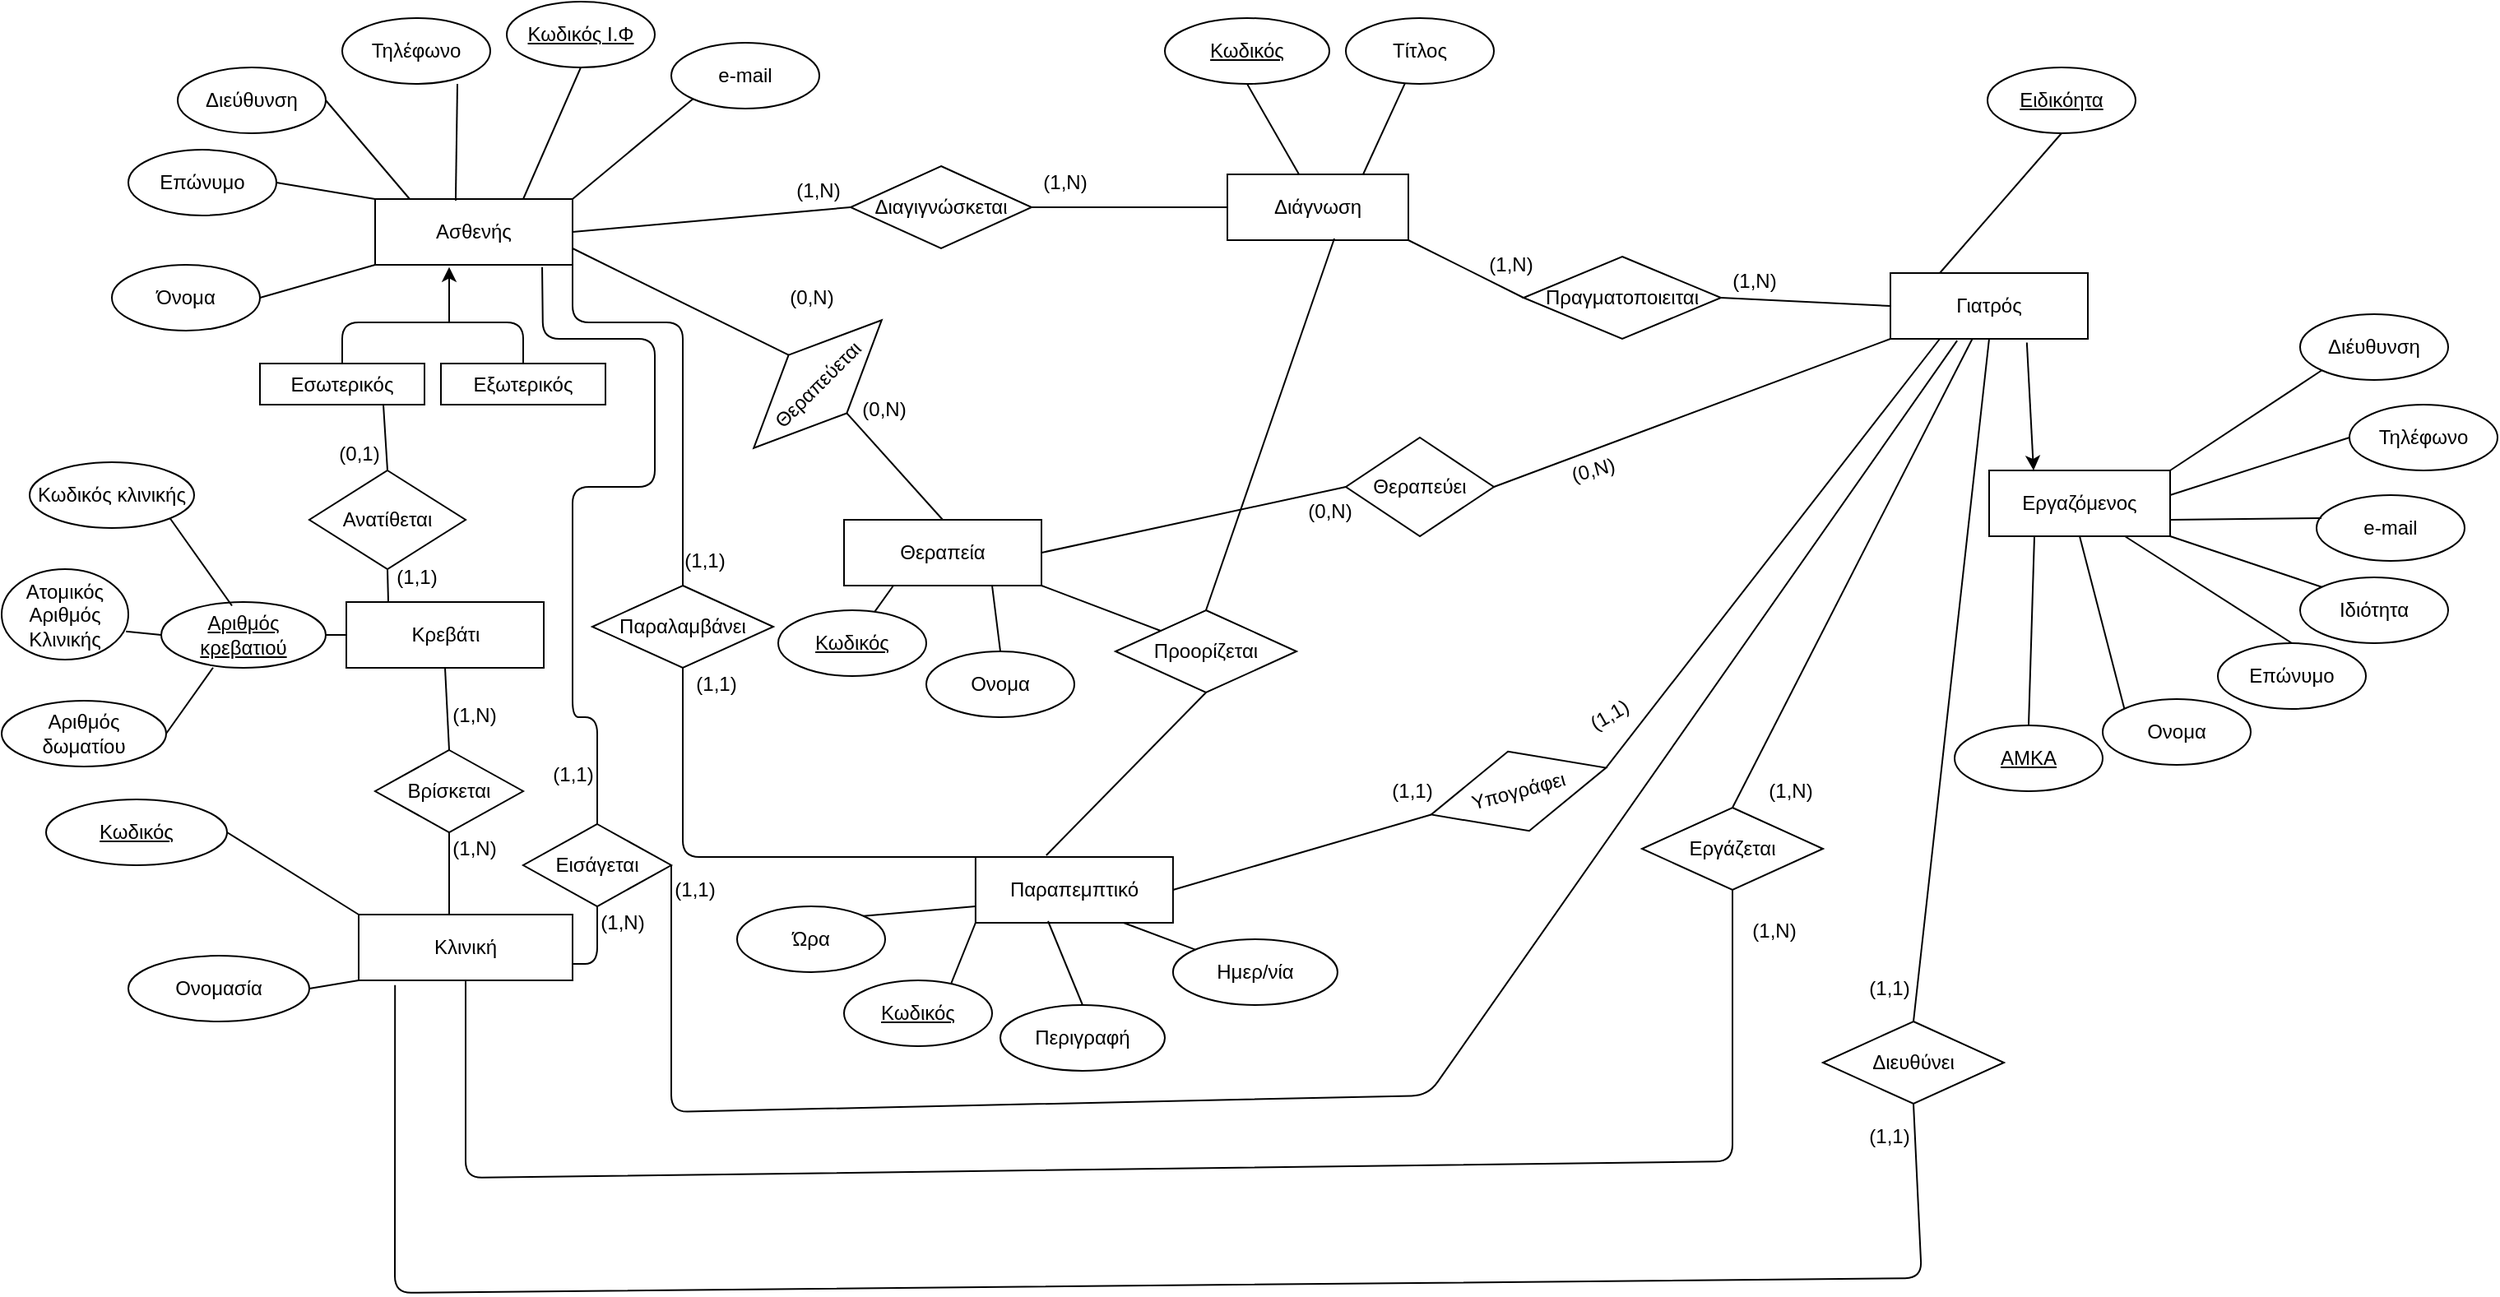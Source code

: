 <mxfile version="13.9.9" type="device"><diagram id="KdSnzuFxatJ9EgkzMt5b" name="Page-1"><mxGraphModel dx="2249" dy="822" grid="1" gridSize="10" guides="1" tooltips="1" connect="1" arrows="1" fold="1" page="1" pageScale="1" pageWidth="827" pageHeight="1169" math="0" shadow="0"><root><mxCell id="0"/><mxCell id="1" parent="0"/><mxCell id="qdHAC-e_ybK3BDeA6FQN-2" value="Κλινική" style="rounded=0;whiteSpace=wrap;html=1;" parent="1" vertex="1"><mxGeometry x="-610" y="700" width="130" height="40" as="geometry"/></mxCell><mxCell id="qdHAC-e_ybK3BDeA6FQN-3" value="Ονομασία" style="ellipse;whiteSpace=wrap;html=1;" parent="1" vertex="1"><mxGeometry x="-750" y="725" width="110" height="40" as="geometry"/></mxCell><mxCell id="qdHAC-e_ybK3BDeA6FQN-4" value="Κωδικός" style="ellipse;whiteSpace=wrap;html=1;fontStyle=4" parent="1" vertex="1"><mxGeometry x="-800" y="630" width="110" height="40" as="geometry"/></mxCell><mxCell id="qdHAC-e_ybK3BDeA6FQN-5" value="" style="endArrow=none;html=1;exitX=0;exitY=0;exitDx=0;exitDy=0;entryX=1;entryY=0.5;entryDx=0;entryDy=0;" parent="1" source="qdHAC-e_ybK3BDeA6FQN-2" target="qdHAC-e_ybK3BDeA6FQN-4" edge="1"><mxGeometry width="50" height="50" relative="1" as="geometry"><mxPoint x="-690" y="640" as="sourcePoint"/><mxPoint x="-640" y="590" as="targetPoint"/></mxGeometry></mxCell><mxCell id="qdHAC-e_ybK3BDeA6FQN-6" value="" style="endArrow=none;html=1;entryX=0;entryY=1;entryDx=0;entryDy=0;exitX=1;exitY=0.5;exitDx=0;exitDy=0;" parent="1" source="qdHAC-e_ybK3BDeA6FQN-3" target="qdHAC-e_ybK3BDeA6FQN-2" edge="1"><mxGeometry width="50" height="50" relative="1" as="geometry"><mxPoint x="-630.0" y="780" as="sourcePoint"/><mxPoint x="-595.05" y="785" as="targetPoint"/></mxGeometry></mxCell><mxCell id="qdHAC-e_ybK3BDeA6FQN-7" value="Ασθενής" style="rounded=0;whiteSpace=wrap;html=1;" parent="1" vertex="1"><mxGeometry x="-600" y="265" width="120" height="40" as="geometry"/></mxCell><mxCell id="qdHAC-e_ybK3BDeA6FQN-10" value="Όνομα" style="ellipse;whiteSpace=wrap;html=1;" parent="1" vertex="1"><mxGeometry x="-760" y="305" width="90" height="40" as="geometry"/></mxCell><mxCell id="qdHAC-e_ybK3BDeA6FQN-11" value="Επώνυμο" style="ellipse;whiteSpace=wrap;html=1;" parent="1" vertex="1"><mxGeometry x="-750" y="235" width="90" height="40" as="geometry"/></mxCell><mxCell id="qdHAC-e_ybK3BDeA6FQN-12" value="Διεύθυνση" style="ellipse;whiteSpace=wrap;html=1;" parent="1" vertex="1"><mxGeometry x="-720" y="185" width="90" height="40" as="geometry"/></mxCell><mxCell id="qdHAC-e_ybK3BDeA6FQN-13" value="Τηλέφωνο" style="ellipse;whiteSpace=wrap;html=1;" parent="1" vertex="1"><mxGeometry x="-620" y="155" width="90" height="40" as="geometry"/></mxCell><mxCell id="qdHAC-e_ybK3BDeA6FQN-14" value="" style="endArrow=none;html=1;exitX=1;exitY=0.5;exitDx=0;exitDy=0;" parent="1" source="qdHAC-e_ybK3BDeA6FQN-10" edge="1"><mxGeometry width="50" height="50" relative="1" as="geometry"><mxPoint x="-650" y="355" as="sourcePoint"/><mxPoint x="-600" y="305" as="targetPoint"/></mxGeometry></mxCell><mxCell id="qdHAC-e_ybK3BDeA6FQN-15" value="" style="endArrow=none;html=1;exitX=1;exitY=0.5;exitDx=0;exitDy=0;" parent="1" source="qdHAC-e_ybK3BDeA6FQN-11" edge="1"><mxGeometry width="50" height="50" relative="1" as="geometry"><mxPoint x="-650" y="315" as="sourcePoint"/><mxPoint x="-600" y="265" as="targetPoint"/></mxGeometry></mxCell><mxCell id="qdHAC-e_ybK3BDeA6FQN-16" value="" style="endArrow=none;html=1;exitX=0.175;exitY=0;exitDx=0;exitDy=0;exitPerimeter=0;" parent="1" source="qdHAC-e_ybK3BDeA6FQN-7" edge="1"><mxGeometry width="50" height="50" relative="1" as="geometry"><mxPoint x="-680" y="255" as="sourcePoint"/><mxPoint x="-630" y="205" as="targetPoint"/></mxGeometry></mxCell><mxCell id="qdHAC-e_ybK3BDeA6FQN-17" value="" style="endArrow=none;html=1;exitX=0.408;exitY=0.025;exitDx=0;exitDy=0;exitPerimeter=0;" parent="1" source="qdHAC-e_ybK3BDeA6FQN-7" edge="1"><mxGeometry width="50" height="50" relative="1" as="geometry"><mxPoint x="-600" y="245" as="sourcePoint"/><mxPoint x="-550" y="195" as="targetPoint"/></mxGeometry></mxCell><mxCell id="qdHAC-e_ybK3BDeA6FQN-18" value="" style="endArrow=none;html=1;exitX=0.75;exitY=0;exitDx=0;exitDy=0;entryX=0.5;entryY=1;entryDx=0;entryDy=0;" parent="1" source="qdHAC-e_ybK3BDeA6FQN-7" target="qdHAC-e_ybK3BDeA6FQN-8" edge="1"><mxGeometry width="50" height="50" relative="1" as="geometry"><mxPoint x="-530" y="235" as="sourcePoint"/><mxPoint x="-480" y="185" as="targetPoint"/></mxGeometry></mxCell><mxCell id="qdHAC-e_ybK3BDeA6FQN-19" value="" style="endArrow=none;html=1;exitX=1;exitY=0;exitDx=0;exitDy=0;entryX=0;entryY=1;entryDx=0;entryDy=0;" parent="1" source="qdHAC-e_ybK3BDeA6FQN-7" target="qdHAC-e_ybK3BDeA6FQN-9" edge="1"><mxGeometry width="50" height="50" relative="1" as="geometry"><mxPoint x="-340" y="255" as="sourcePoint"/><mxPoint x="-290" y="205" as="targetPoint"/></mxGeometry></mxCell><mxCell id="qdHAC-e_ybK3BDeA6FQN-20" value="Γιατρός" style="rounded=0;whiteSpace=wrap;html=1;" parent="1" vertex="1"><mxGeometry x="321" y="310" width="120" height="40" as="geometry"/></mxCell><mxCell id="qdHAC-e_ybK3BDeA6FQN-22" value="Εργαζόμενος" style="rounded=0;whiteSpace=wrap;html=1;" parent="1" vertex="1"><mxGeometry x="381" y="430" width="110" height="40" as="geometry"/></mxCell><mxCell id="qdHAC-e_ybK3BDeA6FQN-23" value="" style="endArrow=classic;html=1;exitX=0.691;exitY=1.056;exitDx=0;exitDy=0;exitPerimeter=0;" parent="1" source="qdHAC-e_ybK3BDeA6FQN-20" edge="1"><mxGeometry width="50" height="50" relative="1" as="geometry"><mxPoint x="190" y="550" as="sourcePoint"/><mxPoint x="408" y="430" as="targetPoint"/></mxGeometry></mxCell><mxCell id="qdHAC-e_ybK3BDeA6FQN-24" value="Ειδικόητα" style="ellipse;whiteSpace=wrap;html=1;fontStyle=4" parent="1" vertex="1"><mxGeometry x="380" y="185" width="90" height="40" as="geometry"/></mxCell><mxCell id="qdHAC-e_ybK3BDeA6FQN-26" value="Διέυθυνση" style="ellipse;whiteSpace=wrap;html=1;" parent="1" vertex="1"><mxGeometry x="570" y="335" width="90" height="40" as="geometry"/></mxCell><mxCell id="qdHAC-e_ybK3BDeA6FQN-27" value="Επώνυμο" style="ellipse;whiteSpace=wrap;html=1;" parent="1" vertex="1"><mxGeometry x="520" y="535" width="90" height="40" as="geometry"/></mxCell><mxCell id="qdHAC-e_ybK3BDeA6FQN-28" value="Ιδιότητα" style="ellipse;whiteSpace=wrap;html=1;" parent="1" vertex="1"><mxGeometry x="570" y="495" width="90" height="40" as="geometry"/></mxCell><mxCell id="qdHAC-e_ybK3BDeA6FQN-30" value="e-mail" style="ellipse;whiteSpace=wrap;html=1;" parent="1" vertex="1"><mxGeometry x="580" y="445" width="90" height="40" as="geometry"/></mxCell><mxCell id="qdHAC-e_ybK3BDeA6FQN-31" value="ΑΜΚΑ" style="ellipse;whiteSpace=wrap;html=1;fontStyle=4" parent="1" vertex="1"><mxGeometry x="360" y="585" width="90" height="40" as="geometry"/></mxCell><mxCell id="qdHAC-e_ybK3BDeA6FQN-32" value="Ονομα" style="ellipse;whiteSpace=wrap;html=1;" parent="1" vertex="1"><mxGeometry x="450" y="569" width="90" height="40" as="geometry"/></mxCell><mxCell id="qdHAC-e_ybK3BDeA6FQN-33" value="Τηλέφωνο" style="ellipse;whiteSpace=wrap;html=1;" parent="1" vertex="1"><mxGeometry x="600" y="390" width="90" height="40" as="geometry"/></mxCell><mxCell id="qdHAC-e_ybK3BDeA6FQN-34" value="" style="endArrow=none;html=1;entryX=0.5;entryY=0;entryDx=0;entryDy=0;exitX=0.25;exitY=1;exitDx=0;exitDy=0;" parent="1" source="qdHAC-e_ybK3BDeA6FQN-22" target="qdHAC-e_ybK3BDeA6FQN-31" edge="1"><mxGeometry width="50" height="50" relative="1" as="geometry"><mxPoint x="491" y="515" as="sourcePoint"/><mxPoint x="541" y="435" as="targetPoint"/></mxGeometry></mxCell><mxCell id="qdHAC-e_ybK3BDeA6FQN-35" value="" style="endArrow=none;html=1;entryX=0;entryY=0;entryDx=0;entryDy=0;exitX=0.5;exitY=1;exitDx=0;exitDy=0;" parent="1" source="qdHAC-e_ybK3BDeA6FQN-22" target="qdHAC-e_ybK3BDeA6FQN-32" edge="1"><mxGeometry width="50" height="50" relative="1" as="geometry"><mxPoint x="518.5" y="525" as="sourcePoint"/><mxPoint x="566" y="435" as="targetPoint"/></mxGeometry></mxCell><mxCell id="qdHAC-e_ybK3BDeA6FQN-36" value="" style="endArrow=none;html=1;entryX=0.5;entryY=0;entryDx=0;entryDy=0;exitX=0.75;exitY=1;exitDx=0;exitDy=0;" parent="1" source="qdHAC-e_ybK3BDeA6FQN-22" target="qdHAC-e_ybK3BDeA6FQN-27" edge="1"><mxGeometry width="50" height="50" relative="1" as="geometry"><mxPoint x="546" y="525" as="sourcePoint"/><mxPoint x="601" y="435" as="targetPoint"/></mxGeometry></mxCell><mxCell id="qdHAC-e_ybK3BDeA6FQN-37" value="" style="endArrow=none;html=1;entryX=0.033;entryY=0.35;entryDx=0;entryDy=0;entryPerimeter=0;exitX=1;exitY=0.75;exitDx=0;exitDy=0;" parent="1" source="qdHAC-e_ybK3BDeA6FQN-22" target="qdHAC-e_ybK3BDeA6FQN-30" edge="1"><mxGeometry width="50" height="50" relative="1" as="geometry"><mxPoint x="491" y="470" as="sourcePoint"/><mxPoint x="541" y="420" as="targetPoint"/></mxGeometry></mxCell><mxCell id="qdHAC-e_ybK3BDeA6FQN-38" value="" style="endArrow=none;html=1;entryX=0;entryY=0.5;entryDx=0;entryDy=0;" parent="1" target="qdHAC-e_ybK3BDeA6FQN-33" edge="1"><mxGeometry width="50" height="50" relative="1" as="geometry"><mxPoint x="491" y="445" as="sourcePoint"/><mxPoint x="541" y="400" as="targetPoint"/></mxGeometry></mxCell><mxCell id="qdHAC-e_ybK3BDeA6FQN-39" value="" style="endArrow=none;html=1;entryX=0;entryY=1;entryDx=0;entryDy=0;" parent="1" target="qdHAC-e_ybK3BDeA6FQN-26" edge="1"><mxGeometry width="50" height="50" relative="1" as="geometry"><mxPoint x="491" y="430" as="sourcePoint"/><mxPoint x="541" y="380" as="targetPoint"/></mxGeometry></mxCell><mxCell id="qdHAC-e_ybK3BDeA6FQN-40" value="" style="endArrow=none;html=1;entryX=0;entryY=0;entryDx=0;entryDy=0;exitX=1;exitY=1;exitDx=0;exitDy=0;" parent="1" source="qdHAC-e_ybK3BDeA6FQN-22" target="qdHAC-e_ybK3BDeA6FQN-28" edge="1"><mxGeometry width="50" height="50" relative="1" as="geometry"><mxPoint x="540" y="475" as="sourcePoint"/><mxPoint x="526" y="380" as="targetPoint"/></mxGeometry></mxCell><mxCell id="qdHAC-e_ybK3BDeA6FQN-41" value="" style="endArrow=none;html=1;exitX=0.5;exitY=1;exitDx=0;exitDy=0;entryX=0.25;entryY=0;entryDx=0;entryDy=0;" parent="1" source="qdHAC-e_ybK3BDeA6FQN-24" target="qdHAC-e_ybK3BDeA6FQN-20" edge="1"><mxGeometry width="50" height="50" relative="1" as="geometry"><mxPoint x="506.53" y="414.75" as="sourcePoint"/><mxPoint x="477.5" y="373.75" as="targetPoint"/></mxGeometry></mxCell><mxCell id="qdHAC-e_ybK3BDeA6FQN-42" value="Κρεβάτι" style="rounded=0;whiteSpace=wrap;html=1;" parent="1" vertex="1"><mxGeometry x="-617.5" y="510" width="120" height="40" as="geometry"/></mxCell><mxCell id="qdHAC-e_ybK3BDeA6FQN-45" value="Ανατίθεται" style="rhombus;whiteSpace=wrap;html=1;" parent="1" vertex="1"><mxGeometry x="-640" y="430" width="95" height="60" as="geometry"/></mxCell><mxCell id="qdHAC-e_ybK3BDeA6FQN-47" value="" style="endArrow=none;html=1;entryX=0.5;entryY=1;entryDx=0;entryDy=0;" parent="1" target="qdHAC-e_ybK3BDeA6FQN-45" edge="1"><mxGeometry width="50" height="50" relative="1" as="geometry"><mxPoint x="-592" y="510" as="sourcePoint"/><mxPoint x="-545" y="520" as="targetPoint"/></mxGeometry></mxCell><mxCell id="qdHAC-e_ybK3BDeA6FQN-48" value="Βρίσκεται" style="rhombus;whiteSpace=wrap;html=1;" parent="1" vertex="1"><mxGeometry x="-600" y="600" width="90" height="50" as="geometry"/></mxCell><mxCell id="qdHAC-e_ybK3BDeA6FQN-49" value="" style="endArrow=none;html=1;exitX=0.5;exitY=0;exitDx=0;exitDy=0;entryX=0.5;entryY=1;entryDx=0;entryDy=0;" parent="1" source="qdHAC-e_ybK3BDeA6FQN-48" target="qdHAC-e_ybK3BDeA6FQN-42" edge="1"><mxGeometry width="50" height="50" relative="1" as="geometry"><mxPoint x="-595" y="640" as="sourcePoint"/><mxPoint x="-560" y="570" as="targetPoint"/></mxGeometry></mxCell><mxCell id="qdHAC-e_ybK3BDeA6FQN-50" value="" style="endArrow=none;html=1;entryX=0.5;entryY=1;entryDx=0;entryDy=0;" parent="1" target="qdHAC-e_ybK3BDeA6FQN-48" edge="1"><mxGeometry width="50" height="50" relative="1" as="geometry"><mxPoint x="-555" y="700" as="sourcePoint"/><mxPoint x="-560" y="650" as="targetPoint"/></mxGeometry></mxCell><mxCell id="qdHAC-e_ybK3BDeA6FQN-52" value="" style="endArrow=none;html=1;entryX=0;entryY=0.5;entryDx=0;entryDy=0;exitX=1;exitY=0.5;exitDx=0;exitDy=0;" parent="1" source="a_n9FVZR6_zHndOgCQ1k-1" target="qdHAC-e_ybK3BDeA6FQN-42" edge="1"><mxGeometry width="50" height="50" relative="1" as="geometry"><mxPoint x="-640" y="530" as="sourcePoint"/><mxPoint x="-660" y="520" as="targetPoint"/></mxGeometry></mxCell><mxCell id="qdHAC-e_ybK3BDeA6FQN-53" value="Διάγνωση" style="rounded=0;whiteSpace=wrap;html=1;" parent="1" vertex="1"><mxGeometry x="-82" y="250" width="110" height="40" as="geometry"/></mxCell><mxCell id="qdHAC-e_ybK3BDeA6FQN-54" value="Κωδικός" style="ellipse;whiteSpace=wrap;html=1;fontStyle=4" parent="1" vertex="1"><mxGeometry x="-120" y="155" width="100" height="40" as="geometry"/></mxCell><mxCell id="qdHAC-e_ybK3BDeA6FQN-55" value="" style="endArrow=none;html=1;exitX=0.5;exitY=1;exitDx=0;exitDy=0;" parent="1" source="qdHAC-e_ybK3BDeA6FQN-54" target="qdHAC-e_ybK3BDeA6FQN-53" edge="1"><mxGeometry width="50" height="50" relative="1" as="geometry"><mxPoint x="-52" y="390" as="sourcePoint"/><mxPoint x="-38" y="302" as="targetPoint"/></mxGeometry></mxCell><mxCell id="qdHAC-e_ybK3BDeA6FQN-56" value="Πραγματοποιειται" style="rhombus;whiteSpace=wrap;html=1;" parent="1" vertex="1"><mxGeometry x="98" y="300" width="120" height="50" as="geometry"/></mxCell><mxCell id="qdHAC-e_ybK3BDeA6FQN-58" value="Διαγιγνώσκεται" style="rhombus;whiteSpace=wrap;html=1;" parent="1" vertex="1"><mxGeometry x="-311" y="245" width="110" height="50" as="geometry"/></mxCell><mxCell id="qdHAC-e_ybK3BDeA6FQN-59" value="" style="endArrow=none;html=1;exitX=0;exitY=0.5;exitDx=0;exitDy=0;entryX=1;entryY=0.5;entryDx=0;entryDy=0;" parent="1" source="qdHAC-e_ybK3BDeA6FQN-58" target="qdHAC-e_ybK3BDeA6FQN-7" edge="1"><mxGeometry width="50" height="50" relative="1" as="geometry"><mxPoint x="-370" y="270" as="sourcePoint"/><mxPoint x="-360" y="305" as="targetPoint"/></mxGeometry></mxCell><mxCell id="qdHAC-e_ybK3BDeA6FQN-60" value="" style="endArrow=none;html=1;entryX=1;entryY=0.5;entryDx=0;entryDy=0;exitX=0;exitY=0.5;exitDx=0;exitDy=0;" parent="1" source="qdHAC-e_ybK3BDeA6FQN-53" target="qdHAC-e_ybK3BDeA6FQN-58" edge="1"><mxGeometry width="50" height="50" relative="1" as="geometry"><mxPoint x="-62" y="250" as="sourcePoint"/><mxPoint x="-181" y="270" as="targetPoint"/></mxGeometry></mxCell><mxCell id="qdHAC-e_ybK3BDeA6FQN-62" value="" style="endArrow=none;html=1;exitX=1;exitY=0.75;exitDx=0;exitDy=0;entryX=0.5;entryY=0;entryDx=0;entryDy=0;" parent="1" source="qdHAC-e_ybK3BDeA6FQN-7" target="qdHAC-e_ybK3BDeA6FQN-65" edge="1"><mxGeometry width="50" height="50" relative="1" as="geometry"><mxPoint x="-220" y="310" as="sourcePoint"/><mxPoint x="-90" y="410" as="targetPoint"/></mxGeometry></mxCell><mxCell id="qdHAC-e_ybK3BDeA6FQN-63" value="" style="endArrow=none;html=1;exitX=1;exitY=0.5;exitDx=0;exitDy=0;entryX=0;entryY=0.5;entryDx=0;entryDy=0;" parent="1" source="qdHAC-e_ybK3BDeA6FQN-56" target="qdHAC-e_ybK3BDeA6FQN-20" edge="1"><mxGeometry width="50" height="50" relative="1" as="geometry"><mxPoint x="240" y="590" as="sourcePoint"/><mxPoint x="290" y="540" as="targetPoint"/></mxGeometry></mxCell><mxCell id="qdHAC-e_ybK3BDeA6FQN-64" value="" style="endArrow=none;html=1;exitX=1;exitY=1;exitDx=0;exitDy=0;entryX=0;entryY=0.5;entryDx=0;entryDy=0;" parent="1" source="qdHAC-e_ybK3BDeA6FQN-53" target="qdHAC-e_ybK3BDeA6FQN-56" edge="1"><mxGeometry width="50" height="50" relative="1" as="geometry"><mxPoint x="125" y="350" as="sourcePoint"/><mxPoint x="175" y="300" as="targetPoint"/></mxGeometry></mxCell><mxCell id="qdHAC-e_ybK3BDeA6FQN-65" value="Θεραπεύεται" style="rhombus;whiteSpace=wrap;html=1;rotation=-45;" parent="1" vertex="1"><mxGeometry x="-386" y="352.5" width="110" height="50" as="geometry"/></mxCell><mxCell id="qdHAC-e_ybK3BDeA6FQN-69" value="Κωδικός" style="ellipse;whiteSpace=wrap;html=1;fontStyle=4" parent="1" vertex="1"><mxGeometry x="-355" y="515" width="90" height="40" as="geometry"/></mxCell><mxCell id="qdHAC-e_ybK3BDeA6FQN-70" value="Θεραπεία" style="rounded=0;whiteSpace=wrap;html=1;" parent="1" vertex="1"><mxGeometry x="-315" y="460" width="120" height="40" as="geometry"/></mxCell><mxCell id="qdHAC-e_ybK3BDeA6FQN-71" value="" style="endArrow=none;html=1;exitX=0.5;exitY=0;exitDx=0;exitDy=0;entryX=0.5;entryY=1;entryDx=0;entryDy=0;" parent="1" source="qdHAC-e_ybK3BDeA6FQN-70" target="qdHAC-e_ybK3BDeA6FQN-65" edge="1"><mxGeometry width="50" height="50" relative="1" as="geometry"><mxPoint x="-218" y="560" as="sourcePoint"/><mxPoint x="-171" y="535" as="targetPoint"/></mxGeometry></mxCell><mxCell id="qdHAC-e_ybK3BDeA6FQN-72" value="" style="endArrow=none;html=1;" parent="1" source="qdHAC-e_ybK3BDeA6FQN-69" edge="1"><mxGeometry width="50" height="50" relative="1" as="geometry"><mxPoint x="-335" y="550" as="sourcePoint"/><mxPoint x="-285" y="500" as="targetPoint"/></mxGeometry></mxCell><mxCell id="qdHAC-e_ybK3BDeA6FQN-74" value="Ονομα" style="ellipse;whiteSpace=wrap;html=1;" parent="1" vertex="1"><mxGeometry x="-265" y="540" width="90" height="40" as="geometry"/></mxCell><mxCell id="qdHAC-e_ybK3BDeA6FQN-75" value="" style="endArrow=none;html=1;exitX=0.5;exitY=0;exitDx=0;exitDy=0;" parent="1" source="qdHAC-e_ybK3BDeA6FQN-74" edge="1"><mxGeometry width="50" height="50" relative="1" as="geometry"><mxPoint x="-275" y="550" as="sourcePoint"/><mxPoint x="-225" y="500" as="targetPoint"/></mxGeometry></mxCell><mxCell id="qdHAC-e_ybK3BDeA6FQN-76" value="Θεραπεύει" style="rhombus;whiteSpace=wrap;html=1;" parent="1" vertex="1"><mxGeometry x="-10" y="410" width="90" height="60" as="geometry"/></mxCell><mxCell id="qdHAC-e_ybK3BDeA6FQN-77" value="" style="endArrow=none;html=1;entryX=0;entryY=0.5;entryDx=0;entryDy=0;" parent="1" target="qdHAC-e_ybK3BDeA6FQN-76" edge="1"><mxGeometry width="50" height="50" relative="1" as="geometry"><mxPoint x="-195" y="480" as="sourcePoint"/><mxPoint x="-145" y="480" as="targetPoint"/></mxGeometry></mxCell><mxCell id="qdHAC-e_ybK3BDeA6FQN-78" value="" style="endArrow=none;html=1;exitX=0;exitY=1;exitDx=0;exitDy=0;entryX=1;entryY=0.5;entryDx=0;entryDy=0;" parent="1" source="qdHAC-e_ybK3BDeA6FQN-20" target="qdHAC-e_ybK3BDeA6FQN-76" edge="1"><mxGeometry width="50" height="50" relative="1" as="geometry"><mxPoint x="455" y="387.5" as="sourcePoint"/><mxPoint x="445" y="357.5" as="targetPoint"/></mxGeometry></mxCell><mxCell id="qdHAC-e_ybK3BDeA6FQN-81" value="Τίτλος" style="ellipse;whiteSpace=wrap;html=1;" parent="1" vertex="1"><mxGeometry x="-10" y="155" width="90" height="40" as="geometry"/></mxCell><mxCell id="qdHAC-e_ybK3BDeA6FQN-82" value="" style="endArrow=none;html=1;entryX=0.75;entryY=0;entryDx=0;entryDy=0;" parent="1" source="qdHAC-e_ybK3BDeA6FQN-81" target="qdHAC-e_ybK3BDeA6FQN-53" edge="1"><mxGeometry width="50" height="50" relative="1" as="geometry"><mxPoint x="-146" y="310" as="sourcePoint"/><mxPoint x="-96" y="260" as="targetPoint"/></mxGeometry></mxCell><mxCell id="qdHAC-e_ybK3BDeA6FQN-84" value="Παραπεμπτικό" style="rounded=0;whiteSpace=wrap;html=1;" parent="1" vertex="1"><mxGeometry x="-235.05" y="665" width="120" height="40" as="geometry"/></mxCell><mxCell id="qdHAC-e_ybK3BDeA6FQN-85" value="Κωδικός" style="ellipse;whiteSpace=wrap;html=1;fontStyle=4" parent="1" vertex="1"><mxGeometry x="-315" y="740" width="90" height="40" as="geometry"/></mxCell><mxCell id="qdHAC-e_ybK3BDeA6FQN-86" value="" style="endArrow=none;html=1;entryX=0.721;entryY=0.061;entryDx=0;entryDy=0;entryPerimeter=0;exitX=0;exitY=1;exitDx=0;exitDy=0;" parent="1" source="qdHAC-e_ybK3BDeA6FQN-84" target="qdHAC-e_ybK3BDeA6FQN-85" edge="1"><mxGeometry width="50" height="50" relative="1" as="geometry"><mxPoint x="-235.05" y="665" as="sourcePoint"/><mxPoint x="-185.05" y="615" as="targetPoint"/></mxGeometry></mxCell><mxCell id="qdHAC-e_ybK3BDeA6FQN-87" value="Ώρα" style="ellipse;whiteSpace=wrap;html=1;" parent="1" vertex="1"><mxGeometry x="-380" y="695" width="90" height="40" as="geometry"/></mxCell><mxCell id="qdHAC-e_ybK3BDeA6FQN-88" value="Ημερ/νία" style="ellipse;whiteSpace=wrap;html=1;" parent="1" vertex="1"><mxGeometry x="-115.05" y="715" width="100" height="40" as="geometry"/></mxCell><mxCell id="qdHAC-e_ybK3BDeA6FQN-89" value="Περιγραφή" style="ellipse;whiteSpace=wrap;html=1;" parent="1" vertex="1"><mxGeometry x="-220" y="755" width="100" height="40" as="geometry"/></mxCell><mxCell id="qdHAC-e_ybK3BDeA6FQN-90" value="" style="endArrow=none;html=1;entryX=0.5;entryY=0;entryDx=0;entryDy=0;exitX=0.367;exitY=0.975;exitDx=0;exitDy=0;exitPerimeter=0;" parent="1" source="qdHAC-e_ybK3BDeA6FQN-84" target="qdHAC-e_ybK3BDeA6FQN-89" edge="1"><mxGeometry width="50" height="50" relative="1" as="geometry"><mxPoint x="-215.05" y="665" as="sourcePoint"/><mxPoint x="-165.05" y="615" as="targetPoint"/></mxGeometry></mxCell><mxCell id="qdHAC-e_ybK3BDeA6FQN-91" value="" style="endArrow=none;html=1;exitX=0.75;exitY=1;exitDx=0;exitDy=0;" parent="1" source="qdHAC-e_ybK3BDeA6FQN-84" target="qdHAC-e_ybK3BDeA6FQN-88" edge="1"><mxGeometry width="50" height="50" relative="1" as="geometry"><mxPoint x="-175.05" y="665" as="sourcePoint"/><mxPoint x="-125.05" y="615" as="targetPoint"/></mxGeometry></mxCell><mxCell id="qdHAC-e_ybK3BDeA6FQN-92" value="" style="endArrow=none;html=1;entryX=1;entryY=0;entryDx=0;entryDy=0;exitX=0;exitY=0.75;exitDx=0;exitDy=0;" parent="1" source="qdHAC-e_ybK3BDeA6FQN-84" target="qdHAC-e_ybK3BDeA6FQN-87" edge="1"><mxGeometry width="50" height="50" relative="1" as="geometry"><mxPoint x="-115.05" y="665" as="sourcePoint"/><mxPoint x="-65.05" y="615" as="targetPoint"/></mxGeometry></mxCell><mxCell id="QQPhS-_e8HtjfwVz9j-0-5" value="Παραλαμβάνει" style="rhombus;whiteSpace=wrap;html=1;" parent="1" vertex="1"><mxGeometry x="-468" y="500" width="110" height="50" as="geometry"/></mxCell><mxCell id="QQPhS-_e8HtjfwVz9j-0-6" value="" style="endArrow=none;html=1;exitX=0.5;exitY=0;exitDx=0;exitDy=0;entryX=1;entryY=1;entryDx=0;entryDy=0;" parent="1" source="QQPhS-_e8HtjfwVz9j-0-5" target="qdHAC-e_ybK3BDeA6FQN-7" edge="1"><mxGeometry width="50" height="50" relative="1" as="geometry"><mxPoint x="-301.0" y="280" as="sourcePoint"/><mxPoint x="-470" y="295" as="targetPoint"/><Array as="points"><mxPoint x="-413" y="340"/><mxPoint x="-480" y="340"/></Array></mxGeometry></mxCell><mxCell id="QQPhS-_e8HtjfwVz9j-0-7" value="" style="endArrow=none;html=1;exitX=0.5;exitY=1;exitDx=0;exitDy=0;entryX=0;entryY=0;entryDx=0;entryDy=0;" parent="1" source="QQPhS-_e8HtjfwVz9j-0-5" target="qdHAC-e_ybK3BDeA6FQN-84" edge="1"><mxGeometry width="50" height="50" relative="1" as="geometry"><mxPoint x="-270" y="375" as="sourcePoint"/><mxPoint x="-470" y="305" as="targetPoint"/><Array as="points"><mxPoint x="-413" y="665"/></Array></mxGeometry></mxCell><mxCell id="QQPhS-_e8HtjfwVz9j-0-8" value="Υπογράφει" style="rhombus;whiteSpace=wrap;html=1;rotation=-15;" parent="1" vertex="1"><mxGeometry x="40" y="600" width="110" height="50" as="geometry"/></mxCell><mxCell id="QQPhS-_e8HtjfwVz9j-0-9" value="" style="endArrow=none;html=1;exitX=1;exitY=0.5;exitDx=0;exitDy=0;entryX=0.25;entryY=1;entryDx=0;entryDy=0;" parent="1" source="QQPhS-_e8HtjfwVz9j-0-8" target="qdHAC-e_ybK3BDeA6FQN-20" edge="1"><mxGeometry width="50" height="50" relative="1" as="geometry"><mxPoint x="228" y="335" as="sourcePoint"/><mxPoint x="280" y="350" as="targetPoint"/></mxGeometry></mxCell><mxCell id="QQPhS-_e8HtjfwVz9j-0-10" value="" style="endArrow=none;html=1;exitX=1;exitY=0.5;exitDx=0;exitDy=0;entryX=0;entryY=0.5;entryDx=0;entryDy=0;" parent="1" source="qdHAC-e_ybK3BDeA6FQN-84" target="QQPhS-_e8HtjfwVz9j-0-8" edge="1"><mxGeometry width="50" height="50" relative="1" as="geometry"><mxPoint x="247.0" y="405" as="sourcePoint"/><mxPoint x="331" y="350" as="targetPoint"/></mxGeometry></mxCell><mxCell id="QQPhS-_e8HtjfwVz9j-0-11" value="Προορίζεται" style="rhombus;whiteSpace=wrap;html=1;" parent="1" vertex="1"><mxGeometry x="-150" y="515" width="110" height="50" as="geometry"/></mxCell><mxCell id="QQPhS-_e8HtjfwVz9j-0-12" value="" style="endArrow=none;html=1;entryX=0.5;entryY=1;entryDx=0;entryDy=0;exitX=0.358;exitY=-0.025;exitDx=0;exitDy=0;exitPerimeter=0;" parent="1" source="qdHAC-e_ybK3BDeA6FQN-84" target="QQPhS-_e8HtjfwVz9j-0-11" edge="1"><mxGeometry width="50" height="50" relative="1" as="geometry"><mxPoint x="-210.96" y="849" as="sourcePoint"/><mxPoint x="-220" y="940" as="targetPoint"/></mxGeometry></mxCell><mxCell id="QQPhS-_e8HtjfwVz9j-0-13" value="" style="endArrow=none;html=1;entryX=1;entryY=1;entryDx=0;entryDy=0;exitX=0;exitY=0;exitDx=0;exitDy=0;" parent="1" source="QQPhS-_e8HtjfwVz9j-0-11" target="qdHAC-e_ybK3BDeA6FQN-70" edge="1"><mxGeometry width="50" height="50" relative="1" as="geometry"><mxPoint x="-210.96" y="849" as="sourcePoint"/><mxPoint x="-220" y="940" as="targetPoint"/></mxGeometry></mxCell><mxCell id="QQPhS-_e8HtjfwVz9j-0-14" value="" style="endArrow=none;html=1;entryX=0.591;entryY=0.975;entryDx=0;entryDy=0;exitX=0.5;exitY=0;exitDx=0;exitDy=0;entryPerimeter=0;" parent="1" source="QQPhS-_e8HtjfwVz9j-0-11" target="qdHAC-e_ybK3BDeA6FQN-53" edge="1"><mxGeometry width="50" height="50" relative="1" as="geometry"><mxPoint x="-177.5" y="592.5" as="sourcePoint"/><mxPoint x="-102" y="580" as="targetPoint"/></mxGeometry></mxCell><mxCell id="QQPhS-_e8HtjfwVz9j-0-15" value="Εργάζεται" style="rhombus;whiteSpace=wrap;html=1;" parent="1" vertex="1"><mxGeometry x="170" y="635" width="110" height="50" as="geometry"/></mxCell><mxCell id="QQPhS-_e8HtjfwVz9j-0-16" value="" style="endArrow=none;html=1;exitX=0.5;exitY=0;exitDx=0;exitDy=0;" parent="1" source="QQPhS-_e8HtjfwVz9j-0-15" target="qdHAC-e_ybK3BDeA6FQN-20" edge="1"><mxGeometry width="50" height="50" relative="1" as="geometry"><mxPoint x="190" y="674" as="sourcePoint"/><mxPoint x="361" y="360" as="targetPoint"/></mxGeometry></mxCell><mxCell id="QQPhS-_e8HtjfwVz9j-0-17" value="" style="endArrow=none;html=1;exitX=0.5;exitY=1;exitDx=0;exitDy=0;entryX=0.5;entryY=1;entryDx=0;entryDy=0;" parent="1" source="QQPhS-_e8HtjfwVz9j-0-15" target="qdHAC-e_ybK3BDeA6FQN-2" edge="1"><mxGeometry width="50" height="50" relative="1" as="geometry"><mxPoint x="325" y="649" as="sourcePoint"/><mxPoint x="391" y="360" as="targetPoint"/><Array as="points"><mxPoint x="225" y="850"/><mxPoint x="-545" y="860"/></Array></mxGeometry></mxCell><mxCell id="CmQsoy8cRO9Ga8D5VsZ3-1" value="(1,N)" style="text;html=1;align=center;verticalAlign=middle;resizable=0;points=[];autosize=1;" parent="1" vertex="1"><mxGeometry x="70" y="295" width="40" height="20" as="geometry"/></mxCell><mxCell id="CmQsoy8cRO9Ga8D5VsZ3-2" value="(1,N)" style="text;html=1;align=center;verticalAlign=middle;resizable=0;points=[];autosize=1;" parent="1" vertex="1"><mxGeometry x="218" y="305" width="40" height="20" as="geometry"/></mxCell><mxCell id="CmQsoy8cRO9Ga8D5VsZ3-3" value="(0,N)" style="text;html=1;align=center;verticalAlign=middle;resizable=0;points=[];autosize=1;" parent="1" vertex="1"><mxGeometry x="-40" y="445" width="40" height="20" as="geometry"/></mxCell><mxCell id="CmQsoy8cRO9Ga8D5VsZ3-4" value="(0,N)" style="text;html=1;align=center;verticalAlign=middle;resizable=0;points=[];autosize=1;rotation=-15;" parent="1" vertex="1"><mxGeometry x="120" y="420" width="40" height="20" as="geometry"/></mxCell><mxCell id="CmQsoy8cRO9Ga8D5VsZ3-5" value="(1,1)" style="text;html=1;align=center;verticalAlign=middle;resizable=0;points=[];autosize=1;" parent="1" vertex="1"><mxGeometry x="10" y="615" width="40" height="20" as="geometry"/></mxCell><mxCell id="CmQsoy8cRO9Ga8D5VsZ3-6" value="(1,1)" style="text;html=1;align=center;verticalAlign=middle;resizable=0;points=[];autosize=1;rotation=-30;" parent="1" vertex="1"><mxGeometry x="130" y="569" width="40" height="20" as="geometry"/></mxCell><mxCell id="CmQsoy8cRO9Ga8D5VsZ3-8" value="(1,N)" style="text;html=1;align=center;verticalAlign=middle;resizable=0;points=[];autosize=1;" parent="1" vertex="1"><mxGeometry x="230" y="700" width="40" height="20" as="geometry"/></mxCell><mxCell id="CmQsoy8cRO9Ga8D5VsZ3-9" value="(1,N)" style="text;html=1;align=center;verticalAlign=middle;resizable=0;points=[];autosize=1;" parent="1" vertex="1"><mxGeometry x="240" y="615" width="40" height="20" as="geometry"/></mxCell><mxCell id="CmQsoy8cRO9Ga8D5VsZ3-10" value="" style="endArrow=none;html=1;entryX=0.5;entryY=1;entryDx=0;entryDy=0;exitX=0.5;exitY=0;exitDx=0;exitDy=0;" parent="1" source="CmQsoy8cRO9Ga8D5VsZ3-11" target="qdHAC-e_ybK3BDeA6FQN-20" edge="1"><mxGeometry width="50" height="50" relative="1" as="geometry"><mxPoint x="310" y="840" as="sourcePoint"/><mxPoint x="-120" y="500" as="targetPoint"/></mxGeometry></mxCell><mxCell id="CmQsoy8cRO9Ga8D5VsZ3-11" value="Διευθύνει" style="rhombus;whiteSpace=wrap;html=1;" parent="1" vertex="1"><mxGeometry x="280" y="765" width="110" height="50" as="geometry"/></mxCell><mxCell id="CmQsoy8cRO9Ga8D5VsZ3-12" value="" style="endArrow=none;html=1;exitX=0.5;exitY=1;exitDx=0;exitDy=0;entryX=0.17;entryY=1.071;entryDx=0;entryDy=0;entryPerimeter=0;" parent="1" source="CmQsoy8cRO9Ga8D5VsZ3-11" target="qdHAC-e_ybK3BDeA6FQN-2" edge="1"><mxGeometry width="50" height="50" relative="1" as="geometry"><mxPoint x="315" y="880" as="sourcePoint"/><mxPoint x="-600" y="921.176" as="targetPoint"/><Array as="points"><mxPoint x="340" y="921"/><mxPoint x="-588" y="930"/></Array></mxGeometry></mxCell><mxCell id="CmQsoy8cRO9Ga8D5VsZ3-13" value="(1,1)" style="text;html=1;align=center;verticalAlign=middle;resizable=0;points=[];autosize=1;" parent="1" vertex="1"><mxGeometry x="300" y="735" width="40" height="20" as="geometry"/></mxCell><mxCell id="CmQsoy8cRO9Ga8D5VsZ3-14" value="(1,1)" style="text;html=1;align=center;verticalAlign=middle;resizable=0;points=[];autosize=1;" parent="1" vertex="1"><mxGeometry x="300" y="825" width="40" height="20" as="geometry"/></mxCell><mxCell id="CmQsoy8cRO9Ga8D5VsZ3-15" value="(1,N)" style="text;html=1;align=center;verticalAlign=middle;resizable=0;points=[];autosize=1;" parent="1" vertex="1"><mxGeometry x="-560" y="650" width="40" height="20" as="geometry"/></mxCell><mxCell id="CmQsoy8cRO9Ga8D5VsZ3-16" value="(1,N)" style="text;html=1;align=center;verticalAlign=middle;resizable=0;points=[];autosize=1;" parent="1" vertex="1"><mxGeometry x="-560" y="569" width="40" height="20" as="geometry"/></mxCell><mxCell id="qdHAC-e_ybK3BDeA6FQN-8" value="Κωδικός Ι.Φ" style="ellipse;whiteSpace=wrap;html=1;fontStyle=4" parent="1" vertex="1"><mxGeometry x="-520" y="145" width="90" height="40" as="geometry"/></mxCell><mxCell id="qdHAC-e_ybK3BDeA6FQN-9" value="e-mail" style="ellipse;whiteSpace=wrap;html=1;" parent="1" vertex="1"><mxGeometry x="-420" y="170" width="90" height="40" as="geometry"/></mxCell><mxCell id="CmQsoy8cRO9Ga8D5VsZ3-17" value="(1,1)" style="text;html=1;align=center;verticalAlign=middle;resizable=0;points=[];autosize=1;rotation=0;" parent="1" vertex="1"><mxGeometry x="-595" y="485" width="40" height="20" as="geometry"/></mxCell><mxCell id="CmQsoy8cRO9Ga8D5VsZ3-18" value="(0,1)" style="text;html=1;align=center;verticalAlign=middle;resizable=0;points=[];autosize=1;" parent="1" vertex="1"><mxGeometry x="-630" y="410" width="40" height="20" as="geometry"/></mxCell><mxCell id="CmQsoy8cRO9Ga8D5VsZ3-19" value="Εσωτερικός" style="rounded=0;whiteSpace=wrap;html=1;" parent="1" vertex="1"><mxGeometry x="-670" y="365" width="100" height="25" as="geometry"/></mxCell><mxCell id="CmQsoy8cRO9Ga8D5VsZ3-20" value="Εξωτερικός" style="rounded=0;whiteSpace=wrap;html=1;" parent="1" vertex="1"><mxGeometry x="-560" y="365" width="100" height="25" as="geometry"/></mxCell><mxCell id="CmQsoy8cRO9Ga8D5VsZ3-22" value="" style="endArrow=none;html=1;entryX=0.5;entryY=0;entryDx=0;entryDy=0;exitX=0.5;exitY=0;exitDx=0;exitDy=0;" parent="1" source="CmQsoy8cRO9Ga8D5VsZ3-19" target="CmQsoy8cRO9Ga8D5VsZ3-20" edge="1"><mxGeometry width="50" height="50" relative="1" as="geometry"><mxPoint x="-700" y="540" as="sourcePoint"/><mxPoint x="-607.5" y="540" as="targetPoint"/><Array as="points"><mxPoint x="-620" y="340"/><mxPoint x="-510" y="340"/></Array></mxGeometry></mxCell><mxCell id="CmQsoy8cRO9Ga8D5VsZ3-24" value="" style="endArrow=classic;html=1;entryX=0.375;entryY=1.034;entryDx=0;entryDy=0;entryPerimeter=0;" parent="1" target="qdHAC-e_ybK3BDeA6FQN-7" edge="1"><mxGeometry width="50" height="50" relative="1" as="geometry"><mxPoint x="-555" y="340" as="sourcePoint"/><mxPoint x="-120" y="480" as="targetPoint"/></mxGeometry></mxCell><mxCell id="CmQsoy8cRO9Ga8D5VsZ3-25" value="" style="endArrow=none;html=1;exitX=0.5;exitY=0;exitDx=0;exitDy=0;" parent="1" source="qdHAC-e_ybK3BDeA6FQN-45" edge="1"><mxGeometry width="50" height="50" relative="1" as="geometry"><mxPoint x="-680.0" y="470" as="sourcePoint"/><mxPoint x="-595" y="390" as="targetPoint"/></mxGeometry></mxCell><mxCell id="CmQsoy8cRO9Ga8D5VsZ3-26" value="(1,N)" style="text;html=1;align=center;verticalAlign=middle;resizable=0;points=[];autosize=1;" parent="1" vertex="1"><mxGeometry x="-351" y="250" width="40" height="20" as="geometry"/></mxCell><mxCell id="CmQsoy8cRO9Ga8D5VsZ3-27" value="(1,N)" style="text;html=1;align=center;verticalAlign=middle;resizable=0;points=[];autosize=1;" parent="1" vertex="1"><mxGeometry x="-201" y="245" width="40" height="20" as="geometry"/></mxCell><mxCell id="CmQsoy8cRO9Ga8D5VsZ3-28" value="(0,N)" style="text;html=1;align=center;verticalAlign=middle;resizable=0;points=[];autosize=1;" parent="1" vertex="1"><mxGeometry x="-355" y="315" width="40" height="20" as="geometry"/></mxCell><mxCell id="CmQsoy8cRO9Ga8D5VsZ3-29" value="(0,N)" style="text;html=1;align=center;verticalAlign=middle;resizable=0;points=[];autosize=1;rotation=0;" parent="1" vertex="1"><mxGeometry x="-311" y="382.5" width="40" height="20" as="geometry"/></mxCell><mxCell id="CmQsoy8cRO9Ga8D5VsZ3-30" value="" style="endArrow=none;html=1;entryX=0.846;entryY=1.034;entryDx=0;entryDy=0;entryPerimeter=0;exitX=0.5;exitY=0;exitDx=0;exitDy=0;" parent="1" source="CmQsoy8cRO9Ga8D5VsZ3-31" target="qdHAC-e_ybK3BDeA6FQN-7" edge="1"><mxGeometry width="50" height="50" relative="1" as="geometry"><mxPoint x="-480" y="600" as="sourcePoint"/><mxPoint x="-497" y="312.5" as="targetPoint"/><Array as="points"><mxPoint x="-465" y="580"/><mxPoint x="-480" y="580"/><mxPoint x="-480" y="440"/><mxPoint x="-430" y="440"/><mxPoint x="-430" y="350"/><mxPoint x="-498" y="350"/></Array></mxGeometry></mxCell><mxCell id="CmQsoy8cRO9Ga8D5VsZ3-31" value="Εισάγεται" style="rhombus;whiteSpace=wrap;html=1;" parent="1" vertex="1"><mxGeometry x="-510" y="645" width="90" height="50" as="geometry"/></mxCell><mxCell id="CmQsoy8cRO9Ga8D5VsZ3-33" value="(1,1)" style="text;html=1;align=center;verticalAlign=middle;resizable=0;points=[];autosize=1;" parent="1" vertex="1"><mxGeometry x="-500" y="605" width="40" height="20" as="geometry"/></mxCell><mxCell id="CmQsoy8cRO9Ga8D5VsZ3-34" value="" style="endArrow=none;html=1;entryX=0.5;entryY=1;entryDx=0;entryDy=0;exitX=1;exitY=0.75;exitDx=0;exitDy=0;" parent="1" source="qdHAC-e_ybK3BDeA6FQN-2" target="CmQsoy8cRO9Ga8D5VsZ3-31" edge="1"><mxGeometry width="50" height="50" relative="1" as="geometry"><mxPoint x="-545" y="710" as="sourcePoint"/><mxPoint x="-545" y="660" as="targetPoint"/><Array as="points"><mxPoint x="-465" y="730"/></Array></mxGeometry></mxCell><mxCell id="CmQsoy8cRO9Ga8D5VsZ3-35" value="(1,N)" style="text;html=1;align=center;verticalAlign=middle;resizable=0;points=[];autosize=1;" parent="1" vertex="1"><mxGeometry x="-470" y="695" width="40" height="20" as="geometry"/></mxCell><mxCell id="CmQsoy8cRO9Ga8D5VsZ3-36" value="" style="endArrow=none;html=1;entryX=0.338;entryY=1.026;entryDx=0;entryDy=0;entryPerimeter=0;exitX=1;exitY=0.5;exitDx=0;exitDy=0;" parent="1" source="CmQsoy8cRO9Ga8D5VsZ3-31" target="qdHAC-e_ybK3BDeA6FQN-20" edge="1"><mxGeometry width="50" height="50" relative="1" as="geometry"><mxPoint x="-100" y="952.5" as="sourcePoint"/><mxPoint x="340" y="380" as="targetPoint"/><Array as="points"><mxPoint x="-420" y="820"/><mxPoint x="40" y="810"/></Array></mxGeometry></mxCell><mxCell id="CmQsoy8cRO9Ga8D5VsZ3-37" value="(1,1)" style="text;html=1;align=center;verticalAlign=middle;resizable=0;points=[];autosize=1;" parent="1" vertex="1"><mxGeometry x="-426" y="675" width="40" height="20" as="geometry"/></mxCell><mxCell id="CmQsoy8cRO9Ga8D5VsZ3-38" value="(1,1)" style="text;html=1;align=center;verticalAlign=middle;resizable=0;points=[];autosize=1;" parent="1" vertex="1"><mxGeometry x="-413" y="550" width="40" height="20" as="geometry"/></mxCell><mxCell id="CmQsoy8cRO9Ga8D5VsZ3-39" value="(1,1)" style="text;html=1;align=center;verticalAlign=middle;resizable=0;points=[];autosize=1;" parent="1" vertex="1"><mxGeometry x="-420" y="475" width="40" height="20" as="geometry"/></mxCell><mxCell id="a_n9FVZR6_zHndOgCQ1k-1" value="&lt;u&gt;Αριθμός κρεβατιού&lt;/u&gt;" style="ellipse;whiteSpace=wrap;html=1;" parent="1" vertex="1"><mxGeometry x="-730" y="510" width="100" height="40" as="geometry"/></mxCell><mxCell id="a_n9FVZR6_zHndOgCQ1k-4" value="" style="endArrow=none;html=1;exitX=0.43;exitY=0.056;exitDx=0;exitDy=0;exitPerimeter=0;entryX=1;entryY=1;entryDx=0;entryDy=0;" parent="1" source="a_n9FVZR6_zHndOgCQ1k-1" target="a_n9FVZR6_zHndOgCQ1k-5" edge="1"><mxGeometry width="50" height="50" relative="1" as="geometry"><mxPoint x="-635.0" y="540" as="sourcePoint"/><mxPoint x="-730" y="470" as="targetPoint"/></mxGeometry></mxCell><mxCell id="a_n9FVZR6_zHndOgCQ1k-5" value="Κωδικός κλινικής" style="ellipse;whiteSpace=wrap;html=1;" parent="1" vertex="1"><mxGeometry x="-810" y="425" width="100" height="40" as="geometry"/></mxCell><mxCell id="a_n9FVZR6_zHndOgCQ1k-6" value="Ατομικός&lt;br&gt;Αριθμός&lt;br&gt;Κλινικής" style="ellipse;whiteSpace=wrap;html=1;" parent="1" vertex="1"><mxGeometry x="-827" y="490" width="77" height="55" as="geometry"/></mxCell><mxCell id="a_n9FVZR6_zHndOgCQ1k-7" value="" style="endArrow=none;html=1;exitX=0;exitY=0.5;exitDx=0;exitDy=0;entryX=0.982;entryY=0.688;entryDx=0;entryDy=0;entryPerimeter=0;" parent="1" source="a_n9FVZR6_zHndOgCQ1k-1" target="a_n9FVZR6_zHndOgCQ1k-6" edge="1"><mxGeometry width="50" height="50" relative="1" as="geometry"><mxPoint x="-677" y="522.24" as="sourcePoint"/><mxPoint x="-714.854" y="469.226" as="targetPoint"/></mxGeometry></mxCell><mxCell id="a_n9FVZR6_zHndOgCQ1k-8" value="Αριθμός&lt;br&gt;δωματίου" style="ellipse;whiteSpace=wrap;html=1;" parent="1" vertex="1"><mxGeometry x="-827" y="570" width="100" height="40" as="geometry"/></mxCell><mxCell id="a_n9FVZR6_zHndOgCQ1k-9" value="" style="endArrow=none;html=1;exitX=0.315;exitY=0.997;exitDx=0;exitDy=0;entryX=1;entryY=0.5;entryDx=0;entryDy=0;exitPerimeter=0;" parent="1" source="a_n9FVZR6_zHndOgCQ1k-1" target="a_n9FVZR6_zHndOgCQ1k-8" edge="1"><mxGeometry width="50" height="50" relative="1" as="geometry"><mxPoint x="-720" y="540" as="sourcePoint"/><mxPoint x="-741.386" y="537.84" as="targetPoint"/></mxGeometry></mxCell></root></mxGraphModel></diagram></mxfile>